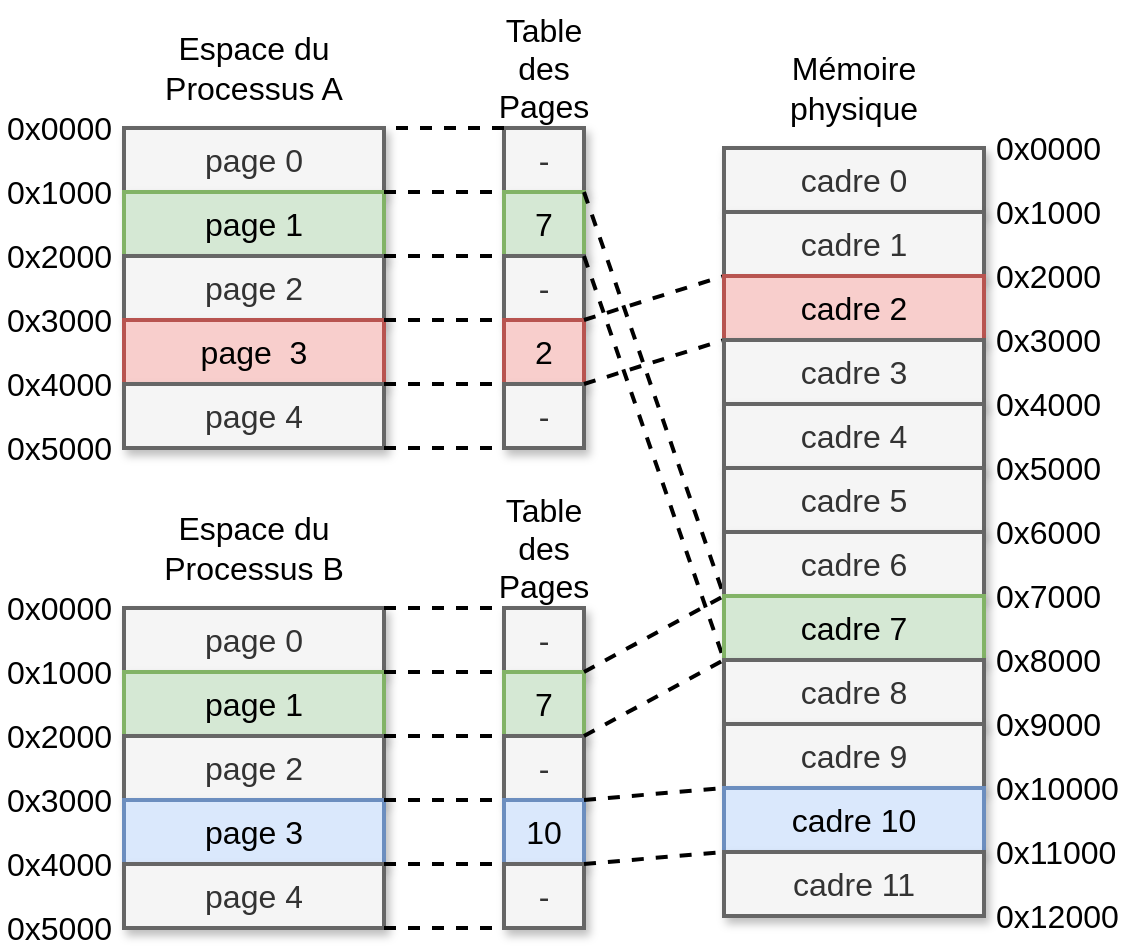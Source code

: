 <mxfile version="27.0.9">
  <diagram name="Page-1" id="-_VZkfW9rMIznKhrZrfE">
    <mxGraphModel dx="1042" dy="639" grid="1" gridSize="10" guides="1" tooltips="1" connect="1" arrows="1" fold="1" page="1" pageScale="1" pageWidth="850" pageHeight="1100" math="0" shadow="0">
      <root>
        <mxCell id="0" />
        <mxCell id="1" parent="0" />
        <mxCell id="zNZISt4Ljxx41KLlrWgS-308" value="" style="shape=table;startSize=0;container=1;collapsible=0;childLayout=tableLayout;fontSize=16;strokeColor=none;fillColor=default;strokeWidth=2;swimlaneLine=1;perimeterSpacing=0;rowLines=0;columnLines=0;swimlaneHead=1;fillStyle=cross-hatch;" parent="1" vertex="1">
          <mxGeometry x="50" y="350" width="190" height="220" as="geometry" />
        </mxCell>
        <mxCell id="zNZISt4Ljxx41KLlrWgS-309" value="" style="shape=tableRow;horizontal=0;startSize=0;swimlaneHead=0;swimlaneBody=0;strokeColor=inherit;top=0;left=0;bottom=0;right=0;collapsible=0;dropTarget=0;fillColor=none;points=[[0,0.5],[1,0.5]];portConstraint=eastwest;fontSize=16;" parent="zNZISt4Ljxx41KLlrWgS-308" vertex="1">
          <mxGeometry width="190" height="60" as="geometry" />
        </mxCell>
        <mxCell id="zNZISt4Ljxx41KLlrWgS-310" value="0x0000" style="shape=partialRectangle;html=1;whiteSpace=wrap;connectable=0;strokeColor=inherit;overflow=hidden;fillColor=none;top=1;left=1;bottom=1;right=1;pointerEvents=1;fontSize=16;strokeWidth=12;shadow=0;expand=1;verticalAlign=bottom;align=right;spacingBottom=-10;spacing=0;spacingRight=6;" parent="zNZISt4Ljxx41KLlrWgS-309" vertex="1">
          <mxGeometry width="60" height="60" as="geometry">
            <mxRectangle width="60" height="60" as="alternateBounds" />
          </mxGeometry>
        </mxCell>
        <mxCell id="zNZISt4Ljxx41KLlrWgS-311" value="Espace du Processus B" style="shape=partialRectangle;html=1;whiteSpace=wrap;connectable=0;strokeColor=inherit;overflow=visible;fillColor=none;top=1;left=1;bottom=1;right=1;pointerEvents=1;fontSize=16;strokeWidth=2;verticalAlign=middle;" parent="zNZISt4Ljxx41KLlrWgS-309" vertex="1">
          <mxGeometry x="60" width="130" height="60" as="geometry">
            <mxRectangle width="130" height="60" as="alternateBounds" />
          </mxGeometry>
        </mxCell>
        <mxCell id="zNZISt4Ljxx41KLlrWgS-312" value="" style="shape=tableRow;horizontal=0;startSize=0;swimlaneHead=0;swimlaneBody=0;strokeColor=inherit;top=0;left=0;bottom=0;right=0;collapsible=0;dropTarget=0;fillColor=none;portConstraint=eastwest;fontSize=16;swimlaneFillColor=none;points=[[0,0,0,0,0],[0,0.5,0,0,0],[0,1,0,0,0],[0.5,0,0,0,0],[0.5,1,0,0,0],[1,0,0,0,0],[1,0.5,0,0,0],[1,1,0,0,0]];" parent="zNZISt4Ljxx41KLlrWgS-308" vertex="1">
          <mxGeometry y="60" width="190" height="32" as="geometry" />
        </mxCell>
        <mxCell id="zNZISt4Ljxx41KLlrWgS-313" value="0x1000" style="shape=partialRectangle;html=1;whiteSpace=wrap;connectable=0;strokeColor=default;overflow=hidden;fillColor=none;top=0;left=0;bottom=0;right=0;pointerEvents=1;fontSize=16;strokeWidth=3;align=right;verticalAlign=bottom;spacing=0;spacingRight=6;spacingBottom=-10;" parent="zNZISt4Ljxx41KLlrWgS-312" vertex="1">
          <mxGeometry width="60" height="32" as="geometry">
            <mxRectangle width="60" height="32" as="alternateBounds" />
          </mxGeometry>
        </mxCell>
        <mxCell id="zNZISt4Ljxx41KLlrWgS-314" value="page 0" style="shape=partialRectangle;html=1;whiteSpace=wrap;connectable=0;strokeColor=#666666;overflow=hidden;fillColor=#f5f5f5;top=1;left=1;bottom=1;right=1;pointerEvents=1;fontSize=16;strokeWidth=2;fontColor=#333333;shadow=1;" parent="zNZISt4Ljxx41KLlrWgS-312" vertex="1">
          <mxGeometry x="60" width="130" height="32" as="geometry">
            <mxRectangle width="130" height="32" as="alternateBounds" />
          </mxGeometry>
        </mxCell>
        <mxCell id="zNZISt4Ljxx41KLlrWgS-315" style="shape=tableRow;horizontal=0;startSize=0;swimlaneHead=0;swimlaneBody=0;strokeColor=inherit;top=0;left=0;bottom=0;right=0;collapsible=0;dropTarget=0;fillColor=none;portConstraint=eastwest;fontSize=16;swimlaneFillColor=none;points=[[0,0,0,0,0],[0,0.5,0,0,0],[0,1,0,0,0],[0.5,0,0,0,0],[0.5,1,0,0,0],[1,0,0,0,0],[1,0.5,0,0,0],[1,1,0,0,0]];" parent="zNZISt4Ljxx41KLlrWgS-308" vertex="1">
          <mxGeometry y="92" width="190" height="32" as="geometry" />
        </mxCell>
        <mxCell id="zNZISt4Ljxx41KLlrWgS-316" value="0x2000" style="shape=partialRectangle;html=1;whiteSpace=wrap;connectable=0;strokeColor=default;overflow=hidden;fillColor=none;top=0;left=0;bottom=0;right=0;pointerEvents=1;fontSize=16;strokeWidth=3;align=right;verticalAlign=bottom;spacing=0;spacingRight=6;spacingBottom=-10;" parent="zNZISt4Ljxx41KLlrWgS-315" vertex="1">
          <mxGeometry width="60" height="32" as="geometry">
            <mxRectangle width="60" height="32" as="alternateBounds" />
          </mxGeometry>
        </mxCell>
        <mxCell id="zNZISt4Ljxx41KLlrWgS-317" value="page 1" style="shape=partialRectangle;html=1;whiteSpace=wrap;connectable=0;strokeColor=#82b366;overflow=hidden;fillColor=#d5e8d4;top=1;left=1;bottom=1;right=1;pointerEvents=1;fontSize=16;strokeWidth=2;fillStyle=auto;comic=0;shadow=1;" parent="zNZISt4Ljxx41KLlrWgS-315" vertex="1">
          <mxGeometry x="60" width="130" height="32" as="geometry">
            <mxRectangle width="130" height="32" as="alternateBounds" />
          </mxGeometry>
        </mxCell>
        <mxCell id="zNZISt4Ljxx41KLlrWgS-318" style="shape=tableRow;horizontal=0;startSize=0;swimlaneHead=0;swimlaneBody=0;strokeColor=inherit;top=0;left=0;bottom=0;right=0;collapsible=0;dropTarget=0;fillColor=none;portConstraint=eastwest;fontSize=16;swimlaneFillColor=none;points=[[0,0,0,0,0],[0,0.5,0,0,0],[0,1,0,0,0],[0.5,0,0,0,0],[0.5,1,0,0,0],[1,0,0,0,0],[1,0.5,0,0,0],[1,1,0,0,0]];" parent="zNZISt4Ljxx41KLlrWgS-308" vertex="1">
          <mxGeometry y="124" width="190" height="32" as="geometry" />
        </mxCell>
        <mxCell id="zNZISt4Ljxx41KLlrWgS-319" value="0x3000" style="shape=partialRectangle;html=1;whiteSpace=wrap;connectable=0;strokeColor=default;overflow=hidden;fillColor=none;top=0;left=0;bottom=0;right=0;pointerEvents=1;fontSize=16;strokeWidth=3;align=right;verticalAlign=bottom;spacing=0;spacingRight=6;spacingBottom=-10;" parent="zNZISt4Ljxx41KLlrWgS-318" vertex="1">
          <mxGeometry width="60" height="32" as="geometry">
            <mxRectangle width="60" height="32" as="alternateBounds" />
          </mxGeometry>
        </mxCell>
        <mxCell id="zNZISt4Ljxx41KLlrWgS-320" value="page 2" style="shape=partialRectangle;html=1;whiteSpace=wrap;connectable=0;strokeColor=#666666;overflow=hidden;fillColor=#f5f5f5;top=1;left=1;bottom=1;right=1;pointerEvents=1;fontSize=16;strokeWidth=2;fontColor=#333333;shadow=1;" parent="zNZISt4Ljxx41KLlrWgS-318" vertex="1">
          <mxGeometry x="60" width="130" height="32" as="geometry">
            <mxRectangle width="130" height="32" as="alternateBounds" />
          </mxGeometry>
        </mxCell>
        <mxCell id="zNZISt4Ljxx41KLlrWgS-321" style="shape=tableRow;horizontal=0;startSize=0;swimlaneHead=0;swimlaneBody=0;strokeColor=inherit;top=0;left=0;bottom=0;right=0;collapsible=0;dropTarget=0;fillColor=none;portConstraint=eastwest;fontSize=16;swimlaneFillColor=none;points=[[0,0,0,0,0],[0,0.5,0,0,0],[0,1,0,0,0],[0.5,0,0,0,0],[0.5,1,0,0,0],[1,0,0,0,0],[1,0.5,0,0,0],[1,1,0,0,0]];" parent="zNZISt4Ljxx41KLlrWgS-308" vertex="1">
          <mxGeometry y="156" width="190" height="32" as="geometry" />
        </mxCell>
        <mxCell id="zNZISt4Ljxx41KLlrWgS-322" value="0x4000" style="shape=partialRectangle;html=1;whiteSpace=wrap;connectable=0;strokeColor=default;overflow=hidden;fillColor=none;top=0;left=0;bottom=0;right=0;pointerEvents=1;fontSize=16;strokeWidth=3;align=right;verticalAlign=bottom;spacing=0;spacingRight=6;spacingBottom=-10;" parent="zNZISt4Ljxx41KLlrWgS-321" vertex="1">
          <mxGeometry width="60" height="32" as="geometry">
            <mxRectangle width="60" height="32" as="alternateBounds" />
          </mxGeometry>
        </mxCell>
        <mxCell id="zNZISt4Ljxx41KLlrWgS-323" value="page 3" style="shape=partialRectangle;html=1;whiteSpace=wrap;connectable=0;strokeColor=#6c8ebf;overflow=hidden;fillColor=#dae8fc;top=1;left=1;bottom=1;right=1;pointerEvents=1;fontSize=16;strokeWidth=2;shadow=1;" parent="zNZISt4Ljxx41KLlrWgS-321" vertex="1">
          <mxGeometry x="60" width="130" height="32" as="geometry">
            <mxRectangle width="130" height="32" as="alternateBounds" />
          </mxGeometry>
        </mxCell>
        <mxCell id="zNZISt4Ljxx41KLlrWgS-324" style="shape=tableRow;horizontal=0;startSize=0;swimlaneHead=0;swimlaneBody=0;strokeColor=inherit;top=0;left=0;bottom=0;right=0;collapsible=0;dropTarget=0;fillColor=none;portConstraint=eastwest;fontSize=16;swimlaneFillColor=none;points=[[0,0,0,0,0],[0,0.5,0,0,0],[0,1,0,0,0],[0.5,0,0,0,0],[0.5,1,0,0,0],[1,0,0,0,0],[1,0.5,0,0,0],[1,1,0,0,0]];" parent="zNZISt4Ljxx41KLlrWgS-308" vertex="1">
          <mxGeometry y="188" width="190" height="32" as="geometry" />
        </mxCell>
        <mxCell id="zNZISt4Ljxx41KLlrWgS-325" value="0x5000" style="shape=partialRectangle;html=1;whiteSpace=wrap;connectable=0;strokeColor=default;overflow=hidden;fillColor=none;top=0;left=0;bottom=0;right=0;pointerEvents=1;fontSize=16;strokeWidth=3;align=right;verticalAlign=bottom;spacing=0;spacingRight=6;spacingBottom=-10;" parent="zNZISt4Ljxx41KLlrWgS-324" vertex="1">
          <mxGeometry width="60" height="32" as="geometry">
            <mxRectangle width="60" height="32" as="alternateBounds" />
          </mxGeometry>
        </mxCell>
        <mxCell id="zNZISt4Ljxx41KLlrWgS-326" value="page 4" style="shape=partialRectangle;html=1;whiteSpace=wrap;connectable=0;strokeColor=#666666;overflow=hidden;fillColor=#f5f5f5;top=1;left=1;bottom=1;right=1;pointerEvents=1;fontSize=16;strokeWidth=2;fontColor=#333333;shadow=1;" parent="zNZISt4Ljxx41KLlrWgS-324" vertex="1">
          <mxGeometry x="60" width="130" height="32" as="geometry">
            <mxRectangle width="130" height="32" as="alternateBounds" />
          </mxGeometry>
        </mxCell>
        <mxCell id="zNZISt4Ljxx41KLlrWgS-327" value="" style="shape=table;startSize=0;container=1;collapsible=0;childLayout=tableLayout;fontSize=16;strokeColor=none;fillColor=none;strokeWidth=2;swimlaneLine=1;perimeterSpacing=0;rowLines=0;columnLines=0;swimlaneHead=1;shadow=1;" parent="1" vertex="1">
          <mxGeometry x="300" y="350" width="40" height="220" as="geometry" />
        </mxCell>
        <mxCell id="zNZISt4Ljxx41KLlrWgS-328" value="" style="shape=tableRow;horizontal=0;startSize=0;swimlaneHead=0;swimlaneBody=0;strokeColor=inherit;top=0;left=0;bottom=0;right=0;collapsible=0;dropTarget=0;fillColor=none;points=[[0,0.5],[1,0.5]];portConstraint=eastwest;fontSize=16;" parent="zNZISt4Ljxx41KLlrWgS-327" vertex="1">
          <mxGeometry width="40" height="60" as="geometry" />
        </mxCell>
        <mxCell id="zNZISt4Ljxx41KLlrWgS-329" value="Table des Pages" style="shape=partialRectangle;connectable=0;strokeColor=inherit;overflow=visible;fillColor=none;top=1;left=1;bottom=1;right=1;pointerEvents=1;fontSize=16;strokeWidth=2;whiteSpace=wrap;html=1;verticalAlign=middle;" parent="zNZISt4Ljxx41KLlrWgS-328" vertex="1">
          <mxGeometry width="40" height="60" as="geometry">
            <mxRectangle width="40" height="60" as="alternateBounds" />
          </mxGeometry>
        </mxCell>
        <mxCell id="zNZISt4Ljxx41KLlrWgS-330" value="" style="shape=tableRow;horizontal=0;startSize=0;swimlaneHead=0;swimlaneBody=0;strokeColor=inherit;top=0;left=0;bottom=0;right=0;collapsible=0;dropTarget=0;fillColor=none;portConstraint=eastwest;fontSize=16;swimlaneFillColor=none;points=[[0,0,0,0,0],[0,0.5,0,0,0],[0,1,0,0,0],[0.5,0,0,0,0],[0.5,1,0,0,0],[1,0,0,0,0],[1,0.5,0,0,0],[1,1,0,0,0]];" parent="zNZISt4Ljxx41KLlrWgS-327" vertex="1">
          <mxGeometry y="60" width="40" height="32" as="geometry" />
        </mxCell>
        <mxCell id="zNZISt4Ljxx41KLlrWgS-331" value="-" style="shape=partialRectangle;html=1;whiteSpace=wrap;connectable=0;strokeColor=#666666;overflow=hidden;fillColor=#f5f5f5;top=1;left=1;bottom=1;right=1;pointerEvents=1;fontSize=16;strokeWidth=2;fontColor=#333333;shadow=1;" parent="zNZISt4Ljxx41KLlrWgS-330" vertex="1">
          <mxGeometry width="40" height="32" as="geometry">
            <mxRectangle width="40" height="32" as="alternateBounds" />
          </mxGeometry>
        </mxCell>
        <mxCell id="zNZISt4Ljxx41KLlrWgS-332" style="shape=tableRow;horizontal=0;startSize=0;swimlaneHead=0;swimlaneBody=0;strokeColor=inherit;top=0;left=0;bottom=0;right=0;collapsible=0;dropTarget=0;fillColor=none;portConstraint=eastwest;fontSize=16;swimlaneFillColor=none;points=[[0,0,0,0,0],[0,0.5,0,0,0],[0,1,0,0,0],[0.5,0,0,0,0],[0.5,1,0,0,0],[1,0,0,0,0],[1,0.5,0,0,0],[1,1,0,0,0]];" parent="zNZISt4Ljxx41KLlrWgS-327" vertex="1">
          <mxGeometry y="92" width="40" height="32" as="geometry" />
        </mxCell>
        <mxCell id="zNZISt4Ljxx41KLlrWgS-333" value="7" style="shape=partialRectangle;html=1;whiteSpace=wrap;connectable=0;strokeColor=#82b366;overflow=hidden;fillColor=#d5e8d4;top=1;left=1;bottom=1;right=1;pointerEvents=1;fontSize=16;strokeWidth=2;shadow=1;" parent="zNZISt4Ljxx41KLlrWgS-332" vertex="1">
          <mxGeometry width="40" height="32" as="geometry">
            <mxRectangle width="40" height="32" as="alternateBounds" />
          </mxGeometry>
        </mxCell>
        <mxCell id="zNZISt4Ljxx41KLlrWgS-334" style="shape=tableRow;horizontal=0;startSize=0;swimlaneHead=0;swimlaneBody=0;strokeColor=inherit;top=0;left=0;bottom=0;right=0;collapsible=0;dropTarget=0;fillColor=none;portConstraint=eastwest;fontSize=16;swimlaneFillColor=none;points=[[0,0,0,0,0],[0,0.5,0,0,0],[0,1,0,0,0],[0.5,0,0,0,0],[0.5,1,0,0,0],[1,0,0,0,0],[1,0.5,0,0,0],[1,1,0,0,0]];" parent="zNZISt4Ljxx41KLlrWgS-327" vertex="1">
          <mxGeometry y="124" width="40" height="32" as="geometry" />
        </mxCell>
        <mxCell id="zNZISt4Ljxx41KLlrWgS-335" value="-" style="shape=partialRectangle;html=1;whiteSpace=wrap;connectable=0;strokeColor=#666666;overflow=hidden;fillColor=#f5f5f5;top=1;left=1;bottom=1;right=1;pointerEvents=1;fontSize=16;strokeWidth=2;fontColor=#333333;shadow=1;" parent="zNZISt4Ljxx41KLlrWgS-334" vertex="1">
          <mxGeometry width="40" height="32" as="geometry">
            <mxRectangle width="40" height="32" as="alternateBounds" />
          </mxGeometry>
        </mxCell>
        <mxCell id="zNZISt4Ljxx41KLlrWgS-336" style="shape=tableRow;horizontal=0;startSize=0;swimlaneHead=0;swimlaneBody=0;strokeColor=inherit;top=0;left=0;bottom=0;right=0;collapsible=0;dropTarget=0;fillColor=none;portConstraint=eastwest;fontSize=16;swimlaneFillColor=none;points=[[0,0,0,0,0],[0,0.5,0,0,0],[0,1,0,0,0],[0.5,0,0,0,0],[0.5,1,0,0,0],[1,0,0,0,0],[1,0.5,0,0,0],[1,1,0,0,0]];" parent="zNZISt4Ljxx41KLlrWgS-327" vertex="1">
          <mxGeometry y="156" width="40" height="32" as="geometry" />
        </mxCell>
        <mxCell id="zNZISt4Ljxx41KLlrWgS-337" value="10" style="shape=partialRectangle;html=1;whiteSpace=wrap;connectable=0;strokeColor=#6c8ebf;overflow=hidden;fillColor=#dae8fc;top=1;left=1;bottom=1;right=1;pointerEvents=1;fontSize=16;strokeWidth=2;shadow=1;" parent="zNZISt4Ljxx41KLlrWgS-336" vertex="1">
          <mxGeometry width="40" height="32" as="geometry">
            <mxRectangle width="40" height="32" as="alternateBounds" />
          </mxGeometry>
        </mxCell>
        <mxCell id="zNZISt4Ljxx41KLlrWgS-338" style="shape=tableRow;horizontal=0;startSize=0;swimlaneHead=0;swimlaneBody=0;strokeColor=inherit;top=0;left=0;bottom=0;right=0;collapsible=0;dropTarget=0;fillColor=none;portConstraint=eastwest;fontSize=16;swimlaneFillColor=none;points=[[0,0,0,0,0],[0,0.5,0,0,0],[0,1,0,0,0],[0.5,0,0,0,0],[0.5,1,0,0,0],[1,0,0,0,0],[1,0.5,0,0,0],[1,1,0,0,0]];" parent="zNZISt4Ljxx41KLlrWgS-327" vertex="1">
          <mxGeometry y="188" width="40" height="32" as="geometry" />
        </mxCell>
        <mxCell id="zNZISt4Ljxx41KLlrWgS-339" value="-" style="shape=partialRectangle;html=1;whiteSpace=wrap;connectable=0;strokeColor=#666666;overflow=hidden;fillColor=#f5f5f5;top=1;left=1;bottom=1;right=1;pointerEvents=1;fontSize=16;strokeWidth=2;fontColor=#333333;shadow=1;" parent="zNZISt4Ljxx41KLlrWgS-338" vertex="1">
          <mxGeometry width="40" height="32" as="geometry">
            <mxRectangle width="40" height="32" as="alternateBounds" />
          </mxGeometry>
        </mxCell>
        <mxCell id="zNZISt4Ljxx41KLlrWgS-98" value="" style="shape=table;startSize=0;container=1;collapsible=0;childLayout=tableLayout;fontSize=16;strokeColor=none;fillColor=none;strokeWidth=2;swimlaneLine=1;perimeterSpacing=0;rowLines=0;columnLines=0;swimlaneHead=1;" parent="1" vertex="1">
          <mxGeometry x="50" y="110" width="190" height="220" as="geometry" />
        </mxCell>
        <mxCell id="zNZISt4Ljxx41KLlrWgS-99" value="" style="shape=tableRow;horizontal=0;startSize=0;swimlaneHead=0;swimlaneBody=0;strokeColor=inherit;top=0;left=0;bottom=0;right=0;collapsible=0;dropTarget=0;fillColor=none;points=[[0,0.5],[1,0.5]];portConstraint=eastwest;fontSize=16;" parent="zNZISt4Ljxx41KLlrWgS-98" vertex="1">
          <mxGeometry width="190" height="60" as="geometry" />
        </mxCell>
        <mxCell id="zNZISt4Ljxx41KLlrWgS-100" value="0x0000" style="shape=partialRectangle;html=1;whiteSpace=wrap;connectable=0;strokeColor=inherit;overflow=hidden;fillColor=none;top=1;left=1;bottom=1;right=1;pointerEvents=1;fontSize=16;strokeWidth=12;shadow=0;expand=1;verticalAlign=bottom;align=right;spacingBottom=-10;spacing=0;spacingRight=6;" parent="zNZISt4Ljxx41KLlrWgS-99" vertex="1">
          <mxGeometry width="60" height="60" as="geometry">
            <mxRectangle width="60" height="60" as="alternateBounds" />
          </mxGeometry>
        </mxCell>
        <mxCell id="zNZISt4Ljxx41KLlrWgS-101" value="Espace du Processus A" style="shape=partialRectangle;html=1;whiteSpace=wrap;connectable=0;strokeColor=inherit;overflow=visible;fillColor=none;top=1;left=1;bottom=1;right=1;pointerEvents=1;fontSize=16;strokeWidth=2;verticalAlign=middle;" parent="zNZISt4Ljxx41KLlrWgS-99" vertex="1">
          <mxGeometry x="60" width="130" height="60" as="geometry">
            <mxRectangle width="130" height="60" as="alternateBounds" />
          </mxGeometry>
        </mxCell>
        <mxCell id="zNZISt4Ljxx41KLlrWgS-103" value="" style="shape=tableRow;horizontal=0;startSize=0;swimlaneHead=0;swimlaneBody=0;strokeColor=inherit;top=0;left=0;bottom=0;right=0;collapsible=0;dropTarget=0;fillColor=none;portConstraint=eastwest;fontSize=16;swimlaneFillColor=none;points=[[0,0,0,0,0],[0,0.5,0,0,0],[0,1,0,0,0],[0.5,0,0,0,0],[0.5,1,0,0,0],[1,0,0,0,0],[1,0.5,0,0,0],[1,1,0,0,0]];" parent="zNZISt4Ljxx41KLlrWgS-98" vertex="1">
          <mxGeometry y="60" width="190" height="32" as="geometry" />
        </mxCell>
        <mxCell id="zNZISt4Ljxx41KLlrWgS-104" value="0x1000" style="shape=partialRectangle;html=1;whiteSpace=wrap;connectable=0;strokeColor=default;overflow=hidden;fillColor=none;top=0;left=0;bottom=0;right=0;pointerEvents=1;fontSize=16;strokeWidth=3;align=right;verticalAlign=bottom;spacing=0;spacingRight=6;spacingBottom=-10;" parent="zNZISt4Ljxx41KLlrWgS-103" vertex="1">
          <mxGeometry width="60" height="32" as="geometry">
            <mxRectangle width="60" height="32" as="alternateBounds" />
          </mxGeometry>
        </mxCell>
        <mxCell id="zNZISt4Ljxx41KLlrWgS-105" value="page 0" style="shape=partialRectangle;html=1;whiteSpace=wrap;connectable=0;strokeColor=#666666;overflow=hidden;fillColor=#f5f5f5;top=1;left=1;bottom=1;right=1;pointerEvents=1;fontSize=16;strokeWidth=2;shadow=1;fontColor=#333333;" parent="zNZISt4Ljxx41KLlrWgS-103" vertex="1">
          <mxGeometry x="60" width="130" height="32" as="geometry">
            <mxRectangle width="130" height="32" as="alternateBounds" />
          </mxGeometry>
        </mxCell>
        <mxCell id="zNZISt4Ljxx41KLlrWgS-235" style="shape=tableRow;horizontal=0;startSize=0;swimlaneHead=0;swimlaneBody=0;strokeColor=inherit;top=0;left=0;bottom=0;right=0;collapsible=0;dropTarget=0;fillColor=none;portConstraint=eastwest;fontSize=16;swimlaneFillColor=none;points=[[0,0,0,0,0],[0,0.5,0,0,0],[0,1,0,0,0],[0.5,0,0,0,0],[0.5,1,0,0,0],[1,0,0,0,0],[1,0.5,0,0,0],[1,1,0,0,0]];" parent="zNZISt4Ljxx41KLlrWgS-98" vertex="1">
          <mxGeometry y="92" width="190" height="32" as="geometry" />
        </mxCell>
        <mxCell id="zNZISt4Ljxx41KLlrWgS-236" value="0x2000" style="shape=partialRectangle;html=1;whiteSpace=wrap;connectable=0;strokeColor=default;overflow=hidden;fillColor=none;top=0;left=0;bottom=0;right=0;pointerEvents=1;fontSize=16;strokeWidth=3;align=right;verticalAlign=bottom;spacing=0;spacingRight=6;spacingBottom=-10;" parent="zNZISt4Ljxx41KLlrWgS-235" vertex="1">
          <mxGeometry width="60" height="32" as="geometry">
            <mxRectangle width="60" height="32" as="alternateBounds" />
          </mxGeometry>
        </mxCell>
        <mxCell id="zNZISt4Ljxx41KLlrWgS-237" value="page 1" style="shape=partialRectangle;html=1;whiteSpace=wrap;connectable=0;strokeColor=#82b366;overflow=hidden;fillColor=#d5e8d4;top=1;left=1;bottom=1;right=1;pointerEvents=1;fontSize=16;strokeWidth=2;shadow=1;" parent="zNZISt4Ljxx41KLlrWgS-235" vertex="1">
          <mxGeometry x="60" width="130" height="32" as="geometry">
            <mxRectangle width="130" height="32" as="alternateBounds" />
          </mxGeometry>
        </mxCell>
        <mxCell id="zNZISt4Ljxx41KLlrWgS-232" style="shape=tableRow;horizontal=0;startSize=0;swimlaneHead=0;swimlaneBody=0;strokeColor=inherit;top=0;left=0;bottom=0;right=0;collapsible=0;dropTarget=0;fillColor=none;portConstraint=eastwest;fontSize=16;swimlaneFillColor=none;points=[[0,0,0,0,0],[0,0.5,0,0,0],[0,1,0,0,0],[0.5,0,0,0,0],[0.5,1,0,0,0],[1,0,0,0,0],[1,0.5,0,0,0],[1,1,0,0,0]];" parent="zNZISt4Ljxx41KLlrWgS-98" vertex="1">
          <mxGeometry y="124" width="190" height="32" as="geometry" />
        </mxCell>
        <mxCell id="zNZISt4Ljxx41KLlrWgS-233" value="0x3000" style="shape=partialRectangle;html=1;whiteSpace=wrap;connectable=0;strokeColor=default;overflow=hidden;fillColor=none;top=0;left=0;bottom=0;right=0;pointerEvents=1;fontSize=16;strokeWidth=3;align=right;verticalAlign=bottom;spacing=0;spacingRight=6;spacingBottom=-10;" parent="zNZISt4Ljxx41KLlrWgS-232" vertex="1">
          <mxGeometry width="60" height="32" as="geometry">
            <mxRectangle width="60" height="32" as="alternateBounds" />
          </mxGeometry>
        </mxCell>
        <mxCell id="zNZISt4Ljxx41KLlrWgS-234" value="page 2" style="shape=partialRectangle;html=1;whiteSpace=wrap;connectable=0;strokeColor=#666666;overflow=hidden;fillColor=#f5f5f5;top=1;left=1;bottom=1;right=1;pointerEvents=1;fontSize=16;strokeWidth=2;fontColor=#333333;shadow=1;" parent="zNZISt4Ljxx41KLlrWgS-232" vertex="1">
          <mxGeometry x="60" width="130" height="32" as="geometry">
            <mxRectangle width="130" height="32" as="alternateBounds" />
          </mxGeometry>
        </mxCell>
        <mxCell id="zNZISt4Ljxx41KLlrWgS-229" style="shape=tableRow;horizontal=0;startSize=0;swimlaneHead=0;swimlaneBody=0;strokeColor=inherit;top=0;left=0;bottom=0;right=0;collapsible=0;dropTarget=0;fillColor=none;portConstraint=eastwest;fontSize=16;swimlaneFillColor=none;points=[[0,0,0,0,0],[0,0.5,0,0,0],[0,1,0,0,0],[0.5,0,0,0,0],[0.5,1,0,0,0],[1,0,0,0,0],[1,0.5,0,0,0],[1,1,0,0,0]];" parent="zNZISt4Ljxx41KLlrWgS-98" vertex="1">
          <mxGeometry y="156" width="190" height="32" as="geometry" />
        </mxCell>
        <mxCell id="zNZISt4Ljxx41KLlrWgS-230" value="0x4000" style="shape=partialRectangle;html=1;whiteSpace=wrap;connectable=0;strokeColor=default;overflow=hidden;fillColor=none;top=0;left=0;bottom=0;right=0;pointerEvents=1;fontSize=16;strokeWidth=3;align=right;verticalAlign=bottom;spacing=0;spacingRight=6;spacingBottom=-10;" parent="zNZISt4Ljxx41KLlrWgS-229" vertex="1">
          <mxGeometry width="60" height="32" as="geometry">
            <mxRectangle width="60" height="32" as="alternateBounds" />
          </mxGeometry>
        </mxCell>
        <mxCell id="zNZISt4Ljxx41KLlrWgS-231" value="page&amp;nbsp; 3" style="shape=partialRectangle;html=1;whiteSpace=wrap;connectable=0;strokeColor=#b85450;overflow=hidden;fillColor=#f8cecc;top=1;left=1;bottom=1;right=1;pointerEvents=1;fontSize=16;strokeWidth=2;shadow=1;" parent="zNZISt4Ljxx41KLlrWgS-229" vertex="1">
          <mxGeometry x="60" width="130" height="32" as="geometry">
            <mxRectangle width="130" height="32" as="alternateBounds" />
          </mxGeometry>
        </mxCell>
        <mxCell id="zNZISt4Ljxx41KLlrWgS-226" style="shape=tableRow;horizontal=0;startSize=0;swimlaneHead=0;swimlaneBody=0;strokeColor=inherit;top=0;left=0;bottom=0;right=0;collapsible=0;dropTarget=0;fillColor=none;portConstraint=eastwest;fontSize=16;swimlaneFillColor=none;points=[[0,0,0,0,0],[0,0.5,0,0,0],[0,1,0,0,0],[0.5,0,0,0,0],[0.5,1,0,0,0],[1,0,0,0,0],[1,0.5,0,0,0],[1,1,0,0,0]];" parent="zNZISt4Ljxx41KLlrWgS-98" vertex="1">
          <mxGeometry y="188" width="190" height="32" as="geometry" />
        </mxCell>
        <mxCell id="zNZISt4Ljxx41KLlrWgS-227" value="0x5000" style="shape=partialRectangle;html=1;whiteSpace=wrap;connectable=0;strokeColor=default;overflow=hidden;fillColor=none;top=0;left=0;bottom=0;right=0;pointerEvents=1;fontSize=16;strokeWidth=3;align=right;verticalAlign=bottom;spacing=0;spacingRight=6;spacingBottom=-10;" parent="zNZISt4Ljxx41KLlrWgS-226" vertex="1">
          <mxGeometry width="60" height="32" as="geometry">
            <mxRectangle width="60" height="32" as="alternateBounds" />
          </mxGeometry>
        </mxCell>
        <mxCell id="zNZISt4Ljxx41KLlrWgS-228" value="page 4" style="shape=partialRectangle;html=1;whiteSpace=wrap;connectable=0;strokeColor=#666666;overflow=hidden;fillColor=#f5f5f5;top=1;left=1;bottom=1;right=1;pointerEvents=1;fontSize=16;strokeWidth=2;fontColor=#333333;shadow=1;" parent="zNZISt4Ljxx41KLlrWgS-226" vertex="1">
          <mxGeometry x="60" width="130" height="32" as="geometry">
            <mxRectangle width="130" height="32" as="alternateBounds" />
          </mxGeometry>
        </mxCell>
        <mxCell id="zNZISt4Ljxx41KLlrWgS-238" value="" style="shape=table;startSize=0;container=1;collapsible=0;childLayout=tableLayout;fontSize=16;strokeColor=none;fillColor=none;strokeWidth=2;swimlaneLine=1;perimeterSpacing=0;rowLines=0;columnLines=0;swimlaneHead=1;shadow=1;" parent="1" vertex="1">
          <mxGeometry x="300" y="110" width="40" height="220" as="geometry" />
        </mxCell>
        <mxCell id="zNZISt4Ljxx41KLlrWgS-239" value="" style="shape=tableRow;horizontal=0;startSize=0;swimlaneHead=0;swimlaneBody=0;strokeColor=inherit;top=0;left=0;bottom=0;right=0;collapsible=0;dropTarget=0;fillColor=none;points=[[0,0.5],[1,0.5]];portConstraint=eastwest;fontSize=16;" parent="zNZISt4Ljxx41KLlrWgS-238" vertex="1">
          <mxGeometry width="40" height="60" as="geometry" />
        </mxCell>
        <mxCell id="zNZISt4Ljxx41KLlrWgS-241" value="Table des Pages" style="shape=partialRectangle;connectable=0;strokeColor=inherit;overflow=visible;fillColor=none;top=1;left=1;bottom=1;right=1;pointerEvents=1;fontSize=16;strokeWidth=2;whiteSpace=wrap;html=1;verticalAlign=middle;" parent="zNZISt4Ljxx41KLlrWgS-239" vertex="1">
          <mxGeometry width="40" height="60" as="geometry">
            <mxRectangle width="40" height="60" as="alternateBounds" />
          </mxGeometry>
        </mxCell>
        <mxCell id="zNZISt4Ljxx41KLlrWgS-242" value="" style="shape=tableRow;horizontal=0;startSize=0;swimlaneHead=0;swimlaneBody=0;strokeColor=inherit;top=0;left=0;bottom=0;right=0;collapsible=0;dropTarget=0;fillColor=none;portConstraint=eastwest;fontSize=16;swimlaneFillColor=none;points=[[0,0,0,0,0],[0,0.5,0,0,0],[0,1,0,0,0],[0.5,0,0,0,0],[0.5,1,0,0,0],[1,0,0,0,0],[1,0.5,0,0,0],[1,1,0,0,0]];shadow=1;" parent="zNZISt4Ljxx41KLlrWgS-238" vertex="1">
          <mxGeometry y="60" width="40" height="32" as="geometry" />
        </mxCell>
        <mxCell id="zNZISt4Ljxx41KLlrWgS-244" value="-" style="shape=partialRectangle;html=1;whiteSpace=wrap;connectable=0;strokeColor=#666666;overflow=hidden;fillColor=#f5f5f5;top=1;left=1;bottom=1;right=1;pointerEvents=1;fontSize=16;strokeWidth=2;shadow=1;fontColor=#333333;" parent="zNZISt4Ljxx41KLlrWgS-242" vertex="1">
          <mxGeometry width="40" height="32" as="geometry">
            <mxRectangle width="40" height="32" as="alternateBounds" />
          </mxGeometry>
        </mxCell>
        <mxCell id="zNZISt4Ljxx41KLlrWgS-245" style="shape=tableRow;horizontal=0;startSize=0;swimlaneHead=0;swimlaneBody=0;strokeColor=inherit;top=0;left=0;bottom=0;right=0;collapsible=0;dropTarget=0;fillColor=none;portConstraint=eastwest;fontSize=16;swimlaneFillColor=none;points=[[0,0,0,0,0],[0,0.5,0,0,0],[0,1,0,0,0],[0.5,0,0,0,0],[0.5,1,0,0,0],[1,0,0,0,0],[1,0.5,0,0,0],[1,1,0,0,0]];" parent="zNZISt4Ljxx41KLlrWgS-238" vertex="1">
          <mxGeometry y="92" width="40" height="32" as="geometry" />
        </mxCell>
        <mxCell id="zNZISt4Ljxx41KLlrWgS-247" value="7" style="shape=partialRectangle;html=1;whiteSpace=wrap;connectable=0;strokeColor=#82b366;overflow=hidden;fillColor=#d5e8d4;top=1;left=1;bottom=1;right=1;pointerEvents=1;fontSize=16;strokeWidth=2;shadow=1;" parent="zNZISt4Ljxx41KLlrWgS-245" vertex="1">
          <mxGeometry width="40" height="32" as="geometry">
            <mxRectangle width="40" height="32" as="alternateBounds" />
          </mxGeometry>
        </mxCell>
        <mxCell id="zNZISt4Ljxx41KLlrWgS-248" style="shape=tableRow;horizontal=0;startSize=0;swimlaneHead=0;swimlaneBody=0;strokeColor=inherit;top=0;left=0;bottom=0;right=0;collapsible=0;dropTarget=0;fillColor=none;portConstraint=eastwest;fontSize=16;swimlaneFillColor=none;points=[[0,0,0,0,0],[0,0.5,0,0,0],[0,1,0,0,0],[0.5,0,0,0,0],[0.5,1,0,0,0],[1,0,0,0,0],[1,0.5,0,0,0],[1,1,0,0,0]];" parent="zNZISt4Ljxx41KLlrWgS-238" vertex="1">
          <mxGeometry y="124" width="40" height="32" as="geometry" />
        </mxCell>
        <mxCell id="zNZISt4Ljxx41KLlrWgS-250" value="-" style="shape=partialRectangle;html=1;whiteSpace=wrap;connectable=0;strokeColor=#666666;overflow=hidden;fillColor=#f5f5f5;top=1;left=1;bottom=1;right=1;pointerEvents=1;fontSize=16;strokeWidth=2;fontColor=#333333;shadow=1;" parent="zNZISt4Ljxx41KLlrWgS-248" vertex="1">
          <mxGeometry width="40" height="32" as="geometry">
            <mxRectangle width="40" height="32" as="alternateBounds" />
          </mxGeometry>
        </mxCell>
        <mxCell id="zNZISt4Ljxx41KLlrWgS-251" style="shape=tableRow;horizontal=0;startSize=0;swimlaneHead=0;swimlaneBody=0;strokeColor=inherit;top=0;left=0;bottom=0;right=0;collapsible=0;dropTarget=0;fillColor=none;portConstraint=eastwest;fontSize=16;swimlaneFillColor=none;points=[[0,0,0,0,0],[0,0.5,0,0,0],[0,1,0,0,0],[0.5,0,0,0,0],[0.5,1,0,0,0],[1,0,0,0,0],[1,0.5,0,0,0],[1,1,0,0,0]];" parent="zNZISt4Ljxx41KLlrWgS-238" vertex="1">
          <mxGeometry y="156" width="40" height="32" as="geometry" />
        </mxCell>
        <mxCell id="zNZISt4Ljxx41KLlrWgS-253" value="2" style="shape=partialRectangle;html=1;whiteSpace=wrap;connectable=0;strokeColor=#b85450;overflow=hidden;fillColor=#f8cecc;top=1;left=1;bottom=1;right=1;pointerEvents=1;fontSize=16;strokeWidth=2;shadow=1;" parent="zNZISt4Ljxx41KLlrWgS-251" vertex="1">
          <mxGeometry width="40" height="32" as="geometry">
            <mxRectangle width="40" height="32" as="alternateBounds" />
          </mxGeometry>
        </mxCell>
        <mxCell id="zNZISt4Ljxx41KLlrWgS-254" style="shape=tableRow;horizontal=0;startSize=0;swimlaneHead=0;swimlaneBody=0;strokeColor=inherit;top=0;left=0;bottom=0;right=0;collapsible=0;dropTarget=0;fillColor=none;portConstraint=eastwest;fontSize=16;swimlaneFillColor=none;points=[[0,0,0,0,0],[0,0.5,0,0,0],[0,1,0,0,0],[0.5,0,0,0,0],[0.5,1,0,0,0],[1,0,0,0,0],[1,0.5,0,0,0],[1,1,0,0,0]];" parent="zNZISt4Ljxx41KLlrWgS-238" vertex="1">
          <mxGeometry y="188" width="40" height="32" as="geometry" />
        </mxCell>
        <mxCell id="zNZISt4Ljxx41KLlrWgS-256" value="-" style="shape=partialRectangle;html=1;whiteSpace=wrap;connectable=0;strokeColor=#666666;overflow=hidden;fillColor=#f5f5f5;top=1;left=1;bottom=1;right=1;pointerEvents=1;fontSize=16;strokeWidth=2;fontColor=#333333;shadow=1;" parent="zNZISt4Ljxx41KLlrWgS-254" vertex="1">
          <mxGeometry width="40" height="32" as="geometry">
            <mxRectangle width="40" height="32" as="alternateBounds" />
          </mxGeometry>
        </mxCell>
        <mxCell id="zNZISt4Ljxx41KLlrWgS-343" value="" style="endArrow=none;dashed=1;html=1;strokeWidth=2;rounded=0;entryX=0;entryY=0;entryDx=0;entryDy=0;entryPerimeter=0;exitX=1;exitY=0;exitDx=0;exitDy=0;exitPerimeter=0;" parent="1" source="zNZISt4Ljxx41KLlrWgS-332" target="fXymR2UoT7De_2XUW-Fo-44" edge="1">
          <mxGeometry width="50" height="50" relative="1" as="geometry">
            <mxPoint x="310" y="440" as="sourcePoint" />
            <mxPoint x="440" y="394" as="targetPoint" />
          </mxGeometry>
        </mxCell>
        <mxCell id="zNZISt4Ljxx41KLlrWgS-344" value="" style="endArrow=none;dashed=1;html=1;strokeWidth=2;rounded=0;entryX=0;entryY=0;entryDx=0;entryDy=0;entryPerimeter=0;exitX=1;exitY=0;exitDx=0;exitDy=0;exitPerimeter=0;" parent="1" source="zNZISt4Ljxx41KLlrWgS-334" target="fXymR2UoT7De_2XUW-Fo-41" edge="1">
          <mxGeometry width="50" height="50" relative="1" as="geometry">
            <mxPoint x="440" y="478" as="sourcePoint" />
            <mxPoint x="440" y="426" as="targetPoint" />
          </mxGeometry>
        </mxCell>
        <mxCell id="zNZISt4Ljxx41KLlrWgS-345" value="" style="endArrow=none;dashed=1;html=1;strokeWidth=2;rounded=0;exitX=1;exitY=1;exitDx=0;exitDy=0;exitPerimeter=0;entryX=0;entryY=0;entryDx=0;entryDy=0;entryPerimeter=0;" parent="1" source="zNZISt4Ljxx41KLlrWgS-242" target="fXymR2UoT7De_2XUW-Fo-44" edge="1">
          <mxGeometry width="50" height="50" relative="1" as="geometry">
            <mxPoint x="480" y="458" as="sourcePoint" />
            <mxPoint x="440" y="394" as="targetPoint" />
          </mxGeometry>
        </mxCell>
        <mxCell id="zNZISt4Ljxx41KLlrWgS-347" value="" style="endArrow=none;dashed=1;html=1;strokeWidth=2;rounded=0;exitX=1;exitY=0;exitDx=0;exitDy=0;exitPerimeter=0;entryX=0;entryY=0;entryDx=0;entryDy=0;entryPerimeter=0;" parent="1" source="zNZISt4Ljxx41KLlrWgS-248" target="fXymR2UoT7De_2XUW-Fo-41" edge="1">
          <mxGeometry width="50" height="50" relative="1" as="geometry">
            <mxPoint x="480" y="280" as="sourcePoint" />
            <mxPoint x="440" y="426" as="targetPoint" />
          </mxGeometry>
        </mxCell>
        <mxCell id="zNZISt4Ljxx41KLlrWgS-352" value="" style="endArrow=none;dashed=1;html=1;strokeWidth=2;rounded=0;entryX=0;entryY=0;entryDx=0;entryDy=0;entryPerimeter=0;exitX=1;exitY=0;exitDx=0;exitDy=0;exitPerimeter=0;" parent="1" source="zNZISt4Ljxx41KLlrWgS-251" target="fXymR2UoT7De_2XUW-Fo-11" edge="1">
          <mxGeometry width="50" height="50" relative="1" as="geometry">
            <mxPoint x="425" y="230" as="sourcePoint" />
            <mxPoint x="440" y="234" as="targetPoint" />
          </mxGeometry>
        </mxCell>
        <mxCell id="zNZISt4Ljxx41KLlrWgS-353" value="" style="endArrow=none;dashed=1;html=1;strokeWidth=2;rounded=0;entryX=0;entryY=0;entryDx=0;entryDy=0;entryPerimeter=0;exitX=1;exitY=0;exitDx=0;exitDy=0;exitPerimeter=0;" parent="1" source="zNZISt4Ljxx41KLlrWgS-254" target="fXymR2UoT7De_2XUW-Fo-14" edge="1">
          <mxGeometry width="50" height="50" relative="1" as="geometry">
            <mxPoint x="430" y="252" as="sourcePoint" />
            <mxPoint x="440" y="266" as="targetPoint" />
          </mxGeometry>
        </mxCell>
        <mxCell id="zNZISt4Ljxx41KLlrWgS-356" value="" style="endArrow=none;dashed=1;html=1;strokeWidth=2;rounded=0;exitX=1;exitY=0;exitDx=0;exitDy=0;exitPerimeter=0;entryX=0;entryY=0;entryDx=0;entryDy=0;entryPerimeter=0;" parent="1" source="zNZISt4Ljxx41KLlrWgS-336" target="fXymR2UoT7De_2XUW-Fo-35" edge="1">
          <mxGeometry width="50" height="50" relative="1" as="geometry">
            <mxPoint x="330" y="500" as="sourcePoint" />
            <mxPoint x="440" y="490" as="targetPoint" />
          </mxGeometry>
        </mxCell>
        <mxCell id="zNZISt4Ljxx41KLlrWgS-357" value="" style="endArrow=none;dashed=1;html=1;strokeWidth=2;rounded=0;entryX=0;entryY=0;entryDx=0;entryDy=0;entryPerimeter=0;exitX=1;exitY=0;exitDx=0;exitDy=0;exitPerimeter=0;" parent="1" source="zNZISt4Ljxx41KLlrWgS-338" target="fXymR2UoT7De_2XUW-Fo-32" edge="1">
          <mxGeometry width="50" height="50" relative="1" as="geometry">
            <mxPoint x="460" y="556" as="sourcePoint" />
            <mxPoint x="440" y="522" as="targetPoint" />
          </mxGeometry>
        </mxCell>
        <mxCell id="zNZISt4Ljxx41KLlrWgS-341" value="" style="endArrow=none;dashed=1;html=1;strokeWidth=2;rounded=0;entryX=0;entryY=1;entryDx=0;entryDy=0;entryPerimeter=0;exitX=1;exitY=0;exitDx=0;exitDy=0;exitPerimeter=0;" parent="1" source="zNZISt4Ljxx41KLlrWgS-315" target="zNZISt4Ljxx41KLlrWgS-330" edge="1">
          <mxGeometry width="50" height="50" relative="1" as="geometry">
            <mxPoint x="270" y="510" as="sourcePoint" />
            <mxPoint x="320" y="460" as="targetPoint" />
          </mxGeometry>
        </mxCell>
        <mxCell id="zNZISt4Ljxx41KLlrWgS-342" value="" style="endArrow=none;dashed=1;html=1;strokeWidth=2;rounded=0;entryX=0;entryY=0;entryDx=0;entryDy=0;entryPerimeter=0;exitX=1;exitY=0;exitDx=0;exitDy=0;exitPerimeter=0;" parent="1" source="zNZISt4Ljxx41KLlrWgS-318" target="zNZISt4Ljxx41KLlrWgS-334" edge="1">
          <mxGeometry width="50" height="50" relative="1" as="geometry">
            <mxPoint x="280" y="510" as="sourcePoint" />
            <mxPoint x="410" y="510" as="targetPoint" />
          </mxGeometry>
        </mxCell>
        <mxCell id="zNZISt4Ljxx41KLlrWgS-354" value="" style="endArrow=none;dashed=1;html=1;strokeWidth=2;rounded=0;entryX=0;entryY=0;entryDx=0;entryDy=0;entryPerimeter=0;exitX=1;exitY=0;exitDx=0;exitDy=0;exitPerimeter=0;" parent="1" source="zNZISt4Ljxx41KLlrWgS-321" target="zNZISt4Ljxx41KLlrWgS-336" edge="1">
          <mxGeometry width="50" height="50" relative="1" as="geometry">
            <mxPoint x="310" y="500" as="sourcePoint" />
            <mxPoint x="440" y="500" as="targetPoint" />
          </mxGeometry>
        </mxCell>
        <mxCell id="zNZISt4Ljxx41KLlrWgS-355" value="" style="endArrow=none;dashed=1;html=1;strokeWidth=2;rounded=0;entryX=0;entryY=0;entryDx=0;entryDy=0;entryPerimeter=0;exitX=1;exitY=0;exitDx=0;exitDy=0;exitPerimeter=0;" parent="1" source="zNZISt4Ljxx41KLlrWgS-324" target="zNZISt4Ljxx41KLlrWgS-338" edge="1">
          <mxGeometry width="50" height="50" relative="1" as="geometry">
            <mxPoint x="310" y="510" as="sourcePoint" />
            <mxPoint x="440" y="510" as="targetPoint" />
          </mxGeometry>
        </mxCell>
        <mxCell id="zNZISt4Ljxx41KLlrWgS-257" value="" style="endArrow=none;dashed=1;html=1;strokeWidth=2;rounded=0;entryX=1;entryY=0;entryDx=0;entryDy=0;entryPerimeter=0;exitX=0;exitY=0;exitDx=0;exitDy=0;exitPerimeter=0;" parent="1" source="zNZISt4Ljxx41KLlrWgS-242" target="zNZISt4Ljxx41KLlrWgS-103" edge="1">
          <mxGeometry width="50" height="50" relative="1" as="geometry">
            <mxPoint x="400" y="280" as="sourcePoint" />
            <mxPoint x="450" y="230" as="targetPoint" />
          </mxGeometry>
        </mxCell>
        <mxCell id="zNZISt4Ljxx41KLlrWgS-258" value="" style="endArrow=none;dashed=1;html=1;strokeWidth=2;rounded=0;entryX=0;entryY=1;entryDx=0;entryDy=0;entryPerimeter=0;exitX=1;exitY=0;exitDx=0;exitDy=0;exitPerimeter=0;" parent="1" source="zNZISt4Ljxx41KLlrWgS-235" target="zNZISt4Ljxx41KLlrWgS-242" edge="1">
          <mxGeometry width="50" height="50" relative="1" as="geometry">
            <mxPoint x="270" y="270" as="sourcePoint" />
            <mxPoint x="320" y="220" as="targetPoint" />
          </mxGeometry>
        </mxCell>
        <mxCell id="zNZISt4Ljxx41KLlrWgS-350" value="" style="endArrow=none;dashed=1;html=1;strokeWidth=2;rounded=0;entryX=0;entryY=0;entryDx=0;entryDy=0;entryPerimeter=0;exitX=1;exitY=0;exitDx=0;exitDy=0;exitPerimeter=0;" parent="1" source="zNZISt4Ljxx41KLlrWgS-229" target="zNZISt4Ljxx41KLlrWgS-251" edge="1">
          <mxGeometry width="50" height="50" relative="1" as="geometry">
            <mxPoint x="290" y="240" as="sourcePoint" />
            <mxPoint x="420" y="240" as="targetPoint" />
          </mxGeometry>
        </mxCell>
        <mxCell id="zNZISt4Ljxx41KLlrWgS-351" value="" style="endArrow=none;dashed=1;html=1;strokeWidth=2;rounded=0;entryX=0;entryY=1;entryDx=0;entryDy=0;entryPerimeter=0;exitX=1;exitY=0;exitDx=0;exitDy=0;exitPerimeter=0;" parent="1" source="zNZISt4Ljxx41KLlrWgS-226" target="zNZISt4Ljxx41KLlrWgS-251" edge="1">
          <mxGeometry width="50" height="50" relative="1" as="geometry">
            <mxPoint x="290" y="280" as="sourcePoint" />
            <mxPoint x="420" y="280" as="targetPoint" />
          </mxGeometry>
        </mxCell>
        <mxCell id="zNZISt4Ljxx41KLlrWgS-358" value="" style="endArrow=none;dashed=1;html=1;strokeWidth=2;rounded=0;entryX=0;entryY=0;entryDx=0;entryDy=0;entryPerimeter=0;exitX=1;exitY=0;exitDx=0;exitDy=0;exitPerimeter=0;" parent="1" source="zNZISt4Ljxx41KLlrWgS-232" target="zNZISt4Ljxx41KLlrWgS-248" edge="1">
          <mxGeometry width="50" height="50" relative="1" as="geometry">
            <mxPoint x="270" y="200" as="sourcePoint" />
            <mxPoint x="340" y="200" as="targetPoint" />
          </mxGeometry>
        </mxCell>
        <mxCell id="zNZISt4Ljxx41KLlrWgS-359" value="" style="endArrow=none;dashed=1;html=1;strokeWidth=2;rounded=0;entryX=0;entryY=1;entryDx=0;entryDy=0;entryPerimeter=0;exitX=1;exitY=1;exitDx=0;exitDy=0;exitPerimeter=0;" parent="1" source="zNZISt4Ljxx41KLlrWgS-226" target="zNZISt4Ljxx41KLlrWgS-254" edge="1">
          <mxGeometry width="50" height="50" relative="1" as="geometry">
            <mxPoint x="270" y="350" as="sourcePoint" />
            <mxPoint x="340" y="350" as="targetPoint" />
          </mxGeometry>
        </mxCell>
        <mxCell id="zNZISt4Ljxx41KLlrWgS-360" value="" style="endArrow=none;dashed=1;html=1;strokeWidth=2;rounded=0;entryX=0;entryY=0;entryDx=0;entryDy=0;entryPerimeter=0;exitX=1;exitY=0;exitDx=0;exitDy=0;exitPerimeter=0;" parent="1" source="zNZISt4Ljxx41KLlrWgS-312" target="zNZISt4Ljxx41KLlrWgS-330" edge="1">
          <mxGeometry width="50" height="50" relative="1" as="geometry">
            <mxPoint x="260" y="430" as="sourcePoint" />
            <mxPoint x="330" y="430" as="targetPoint" />
          </mxGeometry>
        </mxCell>
        <mxCell id="zNZISt4Ljxx41KLlrWgS-361" value="" style="endArrow=none;dashed=1;html=1;strokeWidth=2;rounded=0;entryX=0;entryY=1;entryDx=0;entryDy=0;entryPerimeter=0;exitX=1;exitY=1;exitDx=0;exitDy=0;exitPerimeter=0;" parent="1" source="zNZISt4Ljxx41KLlrWgS-324" target="zNZISt4Ljxx41KLlrWgS-338" edge="1">
          <mxGeometry width="50" height="50" relative="1" as="geometry">
            <mxPoint x="270" y="630" as="sourcePoint" />
            <mxPoint x="340" y="630" as="targetPoint" />
          </mxGeometry>
        </mxCell>
        <mxCell id="fXymR2UoT7De_2XUW-Fo-1" value="" style="shape=table;startSize=0;container=1;collapsible=0;childLayout=tableLayout;fontSize=16;strokeColor=none;fillColor=none;strokeWidth=2;swimlaneLine=1;perimeterSpacing=0;rowLines=0;columnLines=0;swimlaneHead=1;" parent="1" vertex="1">
          <mxGeometry x="410" y="120" width="205" height="444" as="geometry" />
        </mxCell>
        <mxCell id="fXymR2UoT7De_2XUW-Fo-2" value="" style="shape=tableRow;horizontal=0;startSize=0;swimlaneHead=0;swimlaneBody=0;strokeColor=inherit;top=0;left=0;bottom=0;right=0;collapsible=0;dropTarget=0;fillColor=none;points=[[0,0.5],[1,0.5]];portConstraint=eastwest;fontSize=16;" parent="fXymR2UoT7De_2XUW-Fo-1" vertex="1">
          <mxGeometry width="205" height="60" as="geometry" />
        </mxCell>
        <mxCell id="fXymR2UoT7De_2XUW-Fo-3" value="Mémoire physique" style="shape=partialRectangle;html=1;whiteSpace=wrap;connectable=0;strokeColor=inherit;overflow=visible;fillColor=none;top=1;left=1;bottom=1;right=1;pointerEvents=1;fontSize=16;strokeWidth=2;verticalAlign=middle;" parent="fXymR2UoT7De_2XUW-Fo-2" vertex="1">
          <mxGeometry width="130" height="60" as="geometry">
            <mxRectangle width="130" height="60" as="alternateBounds" />
          </mxGeometry>
        </mxCell>
        <mxCell id="fXymR2UoT7De_2XUW-Fo-4" value="0x0000" style="shape=partialRectangle;html=1;whiteSpace=wrap;connectable=0;strokeColor=inherit;overflow=visible;fillColor=none;top=1;left=1;bottom=1;right=1;pointerEvents=1;fontSize=16;strokeWidth=2;verticalAlign=bottom;align=left;spacing=0;spacingLeft=6;spacingBottom=-10;" parent="fXymR2UoT7De_2XUW-Fo-2" vertex="1">
          <mxGeometry x="130" width="75" height="60" as="geometry">
            <mxRectangle width="75" height="60" as="alternateBounds" />
          </mxGeometry>
        </mxCell>
        <mxCell id="fXymR2UoT7De_2XUW-Fo-5" value="" style="shape=tableRow;horizontal=0;startSize=0;swimlaneHead=0;swimlaneBody=0;strokeColor=inherit;top=0;left=0;bottom=0;right=0;collapsible=0;dropTarget=0;fillColor=none;portConstraint=eastwest;fontSize=16;swimlaneFillColor=none;points=[[0,0,0,0,0],[0,0.5,0,0,0],[0,1,0,0,0],[0.5,0,0,0,0],[0.5,1,0,0,0],[1,0,0,0,0],[1,0.5,0,0,0],[1,1,0,0,0]];" parent="fXymR2UoT7De_2XUW-Fo-1" vertex="1">
          <mxGeometry y="60" width="205" height="32" as="geometry" />
        </mxCell>
        <mxCell id="fXymR2UoT7De_2XUW-Fo-6" value="cadre 0" style="shape=partialRectangle;html=1;whiteSpace=wrap;connectable=0;strokeColor=#666666;overflow=hidden;fillColor=#f5f5f5;top=1;left=1;bottom=1;right=1;pointerEvents=1;fontSize=16;strokeWidth=2;shadow=1;fontColor=#333333;" parent="fXymR2UoT7De_2XUW-Fo-5" vertex="1">
          <mxGeometry width="130" height="32" as="geometry">
            <mxRectangle width="130" height="32" as="alternateBounds" />
          </mxGeometry>
        </mxCell>
        <mxCell id="fXymR2UoT7De_2XUW-Fo-7" value="0x1000" style="shape=partialRectangle;html=1;whiteSpace=wrap;connectable=0;strokeColor=inherit;overflow=hidden;fillColor=none;top=1;left=1;bottom=1;right=1;pointerEvents=1;fontSize=16;strokeWidth=2;align=left;spacing=0;spacingLeft=6;spacingBottom=-10;verticalAlign=bottom;" parent="fXymR2UoT7De_2XUW-Fo-5" vertex="1">
          <mxGeometry x="130" width="75" height="32" as="geometry">
            <mxRectangle width="75" height="32" as="alternateBounds" />
          </mxGeometry>
        </mxCell>
        <mxCell id="fXymR2UoT7De_2XUW-Fo-8" style="shape=tableRow;horizontal=0;startSize=0;swimlaneHead=0;swimlaneBody=0;strokeColor=inherit;top=0;left=0;bottom=0;right=0;collapsible=0;dropTarget=0;fillColor=none;portConstraint=eastwest;fontSize=16;swimlaneFillColor=none;points=[[0,0,0,0,0],[0,0.5,0,0,0],[0,1,0,0,0],[0.5,0,0,0,0],[0.5,1,0,0,0],[1,0,0,0,0],[1,0.5,0,0,0],[1,1,0,0,0]];" parent="fXymR2UoT7De_2XUW-Fo-1" vertex="1">
          <mxGeometry y="92" width="205" height="32" as="geometry" />
        </mxCell>
        <mxCell id="fXymR2UoT7De_2XUW-Fo-9" value="cadre 1" style="shape=partialRectangle;html=1;whiteSpace=wrap;connectable=0;strokeColor=#666666;overflow=hidden;fillColor=#f5f5f5;top=1;left=1;bottom=1;right=1;pointerEvents=1;fontSize=16;strokeWidth=2;fontColor=#333333;shadow=1;" parent="fXymR2UoT7De_2XUW-Fo-8" vertex="1">
          <mxGeometry width="130" height="32" as="geometry">
            <mxRectangle width="130" height="32" as="alternateBounds" />
          </mxGeometry>
        </mxCell>
        <mxCell id="fXymR2UoT7De_2XUW-Fo-10" value="0x2000" style="shape=partialRectangle;html=1;whiteSpace=wrap;connectable=0;strokeColor=inherit;overflow=hidden;fillColor=none;top=1;left=1;bottom=1;right=1;pointerEvents=1;fontSize=16;strokeWidth=2;align=left;spacing=0;spacingLeft=6;spacingBottom=-10;verticalAlign=bottom;" parent="fXymR2UoT7De_2XUW-Fo-8" vertex="1">
          <mxGeometry x="130" width="75" height="32" as="geometry">
            <mxRectangle width="75" height="32" as="alternateBounds" />
          </mxGeometry>
        </mxCell>
        <mxCell id="fXymR2UoT7De_2XUW-Fo-11" style="shape=tableRow;horizontal=0;startSize=0;swimlaneHead=0;swimlaneBody=0;strokeColor=inherit;top=0;left=0;bottom=0;right=0;collapsible=0;dropTarget=0;fillColor=none;portConstraint=eastwest;fontSize=16;swimlaneFillColor=none;points=[[0,0,0,0,0],[0,0.5,0,0,0],[0,1,0,0,0],[0.5,0,0,0,0],[0.5,1,0,0,0],[1,0,0,0,0],[1,0.5,0,0,0],[1,1,0,0,0]];" parent="fXymR2UoT7De_2XUW-Fo-1" vertex="1">
          <mxGeometry y="124" width="205" height="32" as="geometry" />
        </mxCell>
        <mxCell id="fXymR2UoT7De_2XUW-Fo-12" value="cadre 2" style="shape=partialRectangle;html=1;whiteSpace=wrap;connectable=0;strokeColor=#b85450;overflow=hidden;fillColor=#f8cecc;top=1;left=1;bottom=1;right=1;pointerEvents=1;fontSize=16;strokeWidth=2;shadow=1;" parent="fXymR2UoT7De_2XUW-Fo-11" vertex="1">
          <mxGeometry width="130" height="32" as="geometry">
            <mxRectangle width="130" height="32" as="alternateBounds" />
          </mxGeometry>
        </mxCell>
        <mxCell id="fXymR2UoT7De_2XUW-Fo-13" value="0x3000" style="shape=partialRectangle;html=1;whiteSpace=wrap;connectable=0;strokeColor=inherit;overflow=hidden;fillColor=none;top=1;left=1;bottom=1;right=1;pointerEvents=1;fontSize=16;strokeWidth=2;align=left;spacing=0;spacingLeft=6;spacingBottom=-10;verticalAlign=bottom;" parent="fXymR2UoT7De_2XUW-Fo-11" vertex="1">
          <mxGeometry x="130" width="75" height="32" as="geometry">
            <mxRectangle width="75" height="32" as="alternateBounds" />
          </mxGeometry>
        </mxCell>
        <mxCell id="fXymR2UoT7De_2XUW-Fo-14" style="shape=tableRow;horizontal=0;startSize=0;swimlaneHead=0;swimlaneBody=0;strokeColor=inherit;top=0;left=0;bottom=0;right=0;collapsible=0;dropTarget=0;fillColor=none;portConstraint=eastwest;fontSize=16;swimlaneFillColor=none;points=[[0,0,0,0,0],[0,0.5,0,0,0],[0,1,0,0,0],[0.5,0,0,0,0],[0.5,1,0,0,0],[1,0,0,0,0],[1,0.5,0,0,0],[1,1,0,0,0]];" parent="fXymR2UoT7De_2XUW-Fo-1" vertex="1">
          <mxGeometry y="156" width="205" height="32" as="geometry" />
        </mxCell>
        <mxCell id="fXymR2UoT7De_2XUW-Fo-15" value="cadre 3" style="shape=partialRectangle;html=1;whiteSpace=wrap;connectable=0;strokeColor=#666666;overflow=hidden;fillColor=#f5f5f5;top=1;left=1;bottom=1;right=1;pointerEvents=1;fontSize=16;strokeWidth=2;fontColor=#333333;shadow=1;" parent="fXymR2UoT7De_2XUW-Fo-14" vertex="1">
          <mxGeometry width="130" height="32" as="geometry">
            <mxRectangle width="130" height="32" as="alternateBounds" />
          </mxGeometry>
        </mxCell>
        <mxCell id="fXymR2UoT7De_2XUW-Fo-16" value="0x4000" style="shape=partialRectangle;html=1;whiteSpace=wrap;connectable=0;strokeColor=inherit;overflow=hidden;fillColor=none;top=1;left=1;bottom=1;right=1;pointerEvents=1;fontSize=16;strokeWidth=2;align=left;spacing=0;spacingLeft=6;spacingBottom=-10;verticalAlign=bottom;" parent="fXymR2UoT7De_2XUW-Fo-14" vertex="1">
          <mxGeometry x="130" width="75" height="32" as="geometry">
            <mxRectangle width="75" height="32" as="alternateBounds" />
          </mxGeometry>
        </mxCell>
        <mxCell id="fXymR2UoT7De_2XUW-Fo-17" style="shape=tableRow;horizontal=0;startSize=0;swimlaneHead=0;swimlaneBody=0;strokeColor=inherit;top=0;left=0;bottom=0;right=0;collapsible=0;dropTarget=0;fillColor=none;portConstraint=eastwest;fontSize=16;swimlaneFillColor=none;points=[[0,0,0,0,0],[0,0.5,0,0,0],[0,1,0,0,0],[0.5,0,0,0,0],[0.5,1,0,0,0],[1,0,0,0,0],[1,0.5,0,0,0],[1,1,0,0,0]];" parent="fXymR2UoT7De_2XUW-Fo-1" vertex="1">
          <mxGeometry y="188" width="205" height="32" as="geometry" />
        </mxCell>
        <mxCell id="fXymR2UoT7De_2XUW-Fo-18" value="cadre 4" style="shape=partialRectangle;html=1;whiteSpace=wrap;connectable=0;strokeColor=#666666;overflow=hidden;fillColor=#f5f5f5;top=1;left=1;bottom=1;right=1;pointerEvents=1;fontSize=16;strokeWidth=2;shadow=1;fontColor=#333333;" parent="fXymR2UoT7De_2XUW-Fo-17" vertex="1">
          <mxGeometry width="130" height="32" as="geometry">
            <mxRectangle width="130" height="32" as="alternateBounds" />
          </mxGeometry>
        </mxCell>
        <mxCell id="fXymR2UoT7De_2XUW-Fo-19" value="0x5000" style="shape=partialRectangle;html=1;whiteSpace=wrap;connectable=0;strokeColor=inherit;overflow=hidden;fillColor=none;top=1;left=1;bottom=1;right=1;pointerEvents=1;fontSize=16;strokeWidth=2;align=left;spacing=0;spacingLeft=6;spacingBottom=-10;verticalAlign=bottom;" parent="fXymR2UoT7De_2XUW-Fo-17" vertex="1">
          <mxGeometry x="130" width="75" height="32" as="geometry">
            <mxRectangle width="75" height="32" as="alternateBounds" />
          </mxGeometry>
        </mxCell>
        <mxCell id="fXymR2UoT7De_2XUW-Fo-20" style="shape=tableRow;horizontal=0;startSize=0;swimlaneHead=0;swimlaneBody=0;strokeColor=inherit;top=0;left=0;bottom=0;right=0;collapsible=0;dropTarget=0;fillColor=none;portConstraint=eastwest;fontSize=16;swimlaneFillColor=none;points=[[0,0,0,0,0],[0,0.5,0,0,0],[0,1,0,0,0],[0.5,0,0,0,0],[0.5,1,0,0,0],[1,0,0,0,0],[1,0.5,0,0,0],[1,1,0,0,0]];" parent="fXymR2UoT7De_2XUW-Fo-1" vertex="1">
          <mxGeometry y="220" width="205" height="32" as="geometry" />
        </mxCell>
        <mxCell id="fXymR2UoT7De_2XUW-Fo-21" value="cadre 5" style="shape=partialRectangle;html=1;whiteSpace=wrap;connectable=0;strokeColor=#666666;overflow=hidden;fillColor=#f5f5f5;top=1;left=1;bottom=1;right=1;pointerEvents=1;fontSize=16;strokeWidth=2;fontColor=#333333;shadow=1;" parent="fXymR2UoT7De_2XUW-Fo-20" vertex="1">
          <mxGeometry width="130" height="32" as="geometry">
            <mxRectangle width="130" height="32" as="alternateBounds" />
          </mxGeometry>
        </mxCell>
        <mxCell id="fXymR2UoT7De_2XUW-Fo-22" value="0x6000" style="shape=partialRectangle;html=1;whiteSpace=wrap;connectable=0;strokeColor=inherit;overflow=hidden;fillColor=none;top=1;left=1;bottom=1;right=1;pointerEvents=1;fontSize=16;strokeWidth=2;align=left;spacing=0;spacingLeft=6;spacingBottom=-10;verticalAlign=bottom;" parent="fXymR2UoT7De_2XUW-Fo-20" vertex="1">
          <mxGeometry x="130" width="75" height="32" as="geometry">
            <mxRectangle width="75" height="32" as="alternateBounds" />
          </mxGeometry>
        </mxCell>
        <mxCell id="fXymR2UoT7De_2XUW-Fo-23" style="shape=tableRow;horizontal=0;startSize=0;swimlaneHead=0;swimlaneBody=0;strokeColor=inherit;top=0;left=0;bottom=0;right=0;collapsible=0;dropTarget=0;fillColor=none;portConstraint=eastwest;fontSize=16;swimlaneFillColor=none;points=[[0,0,0,0,0],[0,0.5,0,0,0],[0,1,0,0,0],[0.5,0,0,0,0],[0.5,1,0,0,0],[1,0,0,0,0],[1,0.5,0,0,0],[1,1,0,0,0]];" parent="fXymR2UoT7De_2XUW-Fo-1" vertex="1">
          <mxGeometry y="252" width="205" height="32" as="geometry" />
        </mxCell>
        <mxCell id="fXymR2UoT7De_2XUW-Fo-24" value="cadre 6" style="shape=partialRectangle;html=1;whiteSpace=wrap;connectable=0;strokeColor=#666666;overflow=hidden;fillColor=#f5f5f5;top=1;left=1;bottom=1;right=1;pointerEvents=1;fontSize=16;strokeWidth=2;shadow=1;fontColor=#333333;" parent="fXymR2UoT7De_2XUW-Fo-23" vertex="1">
          <mxGeometry width="130" height="32" as="geometry">
            <mxRectangle width="130" height="32" as="alternateBounds" />
          </mxGeometry>
        </mxCell>
        <mxCell id="fXymR2UoT7De_2XUW-Fo-25" value="0x7000" style="shape=partialRectangle;html=1;whiteSpace=wrap;connectable=0;strokeColor=inherit;overflow=hidden;fillColor=none;top=1;left=1;bottom=1;right=1;pointerEvents=1;fontSize=16;strokeWidth=2;align=left;spacing=0;spacingLeft=6;spacingBottom=-10;verticalAlign=bottom;" parent="fXymR2UoT7De_2XUW-Fo-23" vertex="1">
          <mxGeometry x="130" width="75" height="32" as="geometry">
            <mxRectangle width="75" height="32" as="alternateBounds" />
          </mxGeometry>
        </mxCell>
        <mxCell id="fXymR2UoT7De_2XUW-Fo-44" style="shape=tableRow;horizontal=0;startSize=0;swimlaneHead=0;swimlaneBody=0;strokeColor=inherit;top=0;left=0;bottom=0;right=0;collapsible=0;dropTarget=0;fillColor=none;portConstraint=eastwest;fontSize=16;swimlaneFillColor=none;points=[[0,0,0,0,0],[0,0.5,0,0,0],[0,1,0,0,0],[0.5,0,0,0,0],[0.5,1,0,0,0],[1,0,0,0,0],[1,0.5,0,0,0],[1,1,0,0,0]];" parent="fXymR2UoT7De_2XUW-Fo-1" vertex="1">
          <mxGeometry y="284" width="205" height="32" as="geometry" />
        </mxCell>
        <mxCell id="fXymR2UoT7De_2XUW-Fo-45" value="cadre 7" style="shape=partialRectangle;html=1;whiteSpace=wrap;connectable=0;strokeColor=#82b366;overflow=hidden;fillColor=#d5e8d4;top=1;left=1;bottom=1;right=1;pointerEvents=1;fontSize=16;strokeWidth=2;shadow=1;fillStyle=solid;" parent="fXymR2UoT7De_2XUW-Fo-44" vertex="1">
          <mxGeometry width="130" height="32" as="geometry">
            <mxRectangle width="130" height="32" as="alternateBounds" />
          </mxGeometry>
        </mxCell>
        <mxCell id="fXymR2UoT7De_2XUW-Fo-46" value="0x8000" style="shape=partialRectangle;html=1;whiteSpace=wrap;connectable=0;strokeColor=inherit;overflow=hidden;fillColor=none;top=1;left=1;bottom=1;right=1;pointerEvents=1;fontSize=16;strokeWidth=2;align=left;spacing=0;spacingLeft=6;spacingBottom=-10;verticalAlign=bottom;" parent="fXymR2UoT7De_2XUW-Fo-44" vertex="1">
          <mxGeometry x="130" width="75" height="32" as="geometry">
            <mxRectangle width="75" height="32" as="alternateBounds" />
          </mxGeometry>
        </mxCell>
        <mxCell id="fXymR2UoT7De_2XUW-Fo-41" style="shape=tableRow;horizontal=0;startSize=0;swimlaneHead=0;swimlaneBody=0;strokeColor=inherit;top=0;left=0;bottom=0;right=0;collapsible=0;dropTarget=0;fillColor=none;portConstraint=eastwest;fontSize=16;swimlaneFillColor=none;points=[[0,0,0,0,0],[0,0.5,0,0,0],[0,1,0,0,0],[0.5,0,0,0,0],[0.5,1,0,0,0],[1,0,0,0,0],[1,0.5,0,0,0],[1,1,0,0,0]];" parent="fXymR2UoT7De_2XUW-Fo-1" vertex="1">
          <mxGeometry y="316" width="205" height="32" as="geometry" />
        </mxCell>
        <mxCell id="fXymR2UoT7De_2XUW-Fo-42" value="cadre 8" style="shape=partialRectangle;html=1;whiteSpace=wrap;connectable=0;strokeColor=#666666;overflow=hidden;fillColor=#f5f5f5;top=1;left=1;bottom=1;right=1;pointerEvents=1;fontSize=16;strokeWidth=2;shadow=1;fontColor=#333333;" parent="fXymR2UoT7De_2XUW-Fo-41" vertex="1">
          <mxGeometry width="130" height="32" as="geometry">
            <mxRectangle width="130" height="32" as="alternateBounds" />
          </mxGeometry>
        </mxCell>
        <mxCell id="fXymR2UoT7De_2XUW-Fo-43" value="0x9000" style="shape=partialRectangle;html=1;whiteSpace=wrap;connectable=0;strokeColor=inherit;overflow=hidden;fillColor=none;top=1;left=1;bottom=1;right=1;pointerEvents=1;fontSize=16;strokeWidth=2;align=left;spacing=0;spacingLeft=6;spacingBottom=-10;verticalAlign=bottom;" parent="fXymR2UoT7De_2XUW-Fo-41" vertex="1">
          <mxGeometry x="130" width="75" height="32" as="geometry">
            <mxRectangle width="75" height="32" as="alternateBounds" />
          </mxGeometry>
        </mxCell>
        <mxCell id="fXymR2UoT7De_2XUW-Fo-38" style="shape=tableRow;horizontal=0;startSize=0;swimlaneHead=0;swimlaneBody=0;strokeColor=inherit;top=0;left=0;bottom=0;right=0;collapsible=0;dropTarget=0;fillColor=none;portConstraint=eastwest;fontSize=16;swimlaneFillColor=none;points=[[0,0,0,0,0],[0,0.5,0,0,0],[0,1,0,0,0],[0.5,0,0,0,0],[0.5,1,0,0,0],[1,0,0,0,0],[1,0.5,0,0,0],[1,1,0,0,0]];" parent="fXymR2UoT7De_2XUW-Fo-1" vertex="1">
          <mxGeometry y="348" width="205" height="32" as="geometry" />
        </mxCell>
        <mxCell id="fXymR2UoT7De_2XUW-Fo-39" value="cadre 9" style="shape=partialRectangle;html=1;whiteSpace=wrap;connectable=0;strokeColor=#666666;overflow=hidden;fillColor=#f5f5f5;top=1;left=1;bottom=1;right=1;pointerEvents=1;fontSize=16;strokeWidth=2;shadow=1;fontColor=#333333;" parent="fXymR2UoT7De_2XUW-Fo-38" vertex="1">
          <mxGeometry width="130" height="32" as="geometry">
            <mxRectangle width="130" height="32" as="alternateBounds" />
          </mxGeometry>
        </mxCell>
        <mxCell id="fXymR2UoT7De_2XUW-Fo-40" value="0x10000" style="shape=partialRectangle;html=1;whiteSpace=wrap;connectable=0;strokeColor=inherit;overflow=hidden;fillColor=none;top=1;left=1;bottom=1;right=1;pointerEvents=1;fontSize=16;strokeWidth=2;align=left;spacing=0;spacingLeft=6;spacingBottom=-10;verticalAlign=bottom;" parent="fXymR2UoT7De_2XUW-Fo-38" vertex="1">
          <mxGeometry x="130" width="75" height="32" as="geometry">
            <mxRectangle width="75" height="32" as="alternateBounds" />
          </mxGeometry>
        </mxCell>
        <mxCell id="fXymR2UoT7De_2XUW-Fo-35" style="shape=tableRow;horizontal=0;startSize=0;swimlaneHead=0;swimlaneBody=0;strokeColor=inherit;top=0;left=0;bottom=0;right=0;collapsible=0;dropTarget=0;fillColor=none;portConstraint=eastwest;fontSize=16;swimlaneFillColor=none;points=[[0,0,0,0,0],[0,0.5,0,0,0],[0,1,0,0,0],[0.5,0,0,0,0],[0.5,1,0,0,0],[1,0,0,0,0],[1,0.5,0,0,0],[1,1,0,0,0]];" parent="fXymR2UoT7De_2XUW-Fo-1" vertex="1">
          <mxGeometry y="380" width="205" height="32" as="geometry" />
        </mxCell>
        <mxCell id="fXymR2UoT7De_2XUW-Fo-36" value="cadre 10" style="shape=partialRectangle;html=1;whiteSpace=wrap;connectable=0;strokeColor=#6c8ebf;overflow=hidden;fillColor=#dae8fc;top=1;left=1;bottom=1;right=1;pointerEvents=1;fontSize=16;strokeWidth=2;shadow=1;" parent="fXymR2UoT7De_2XUW-Fo-35" vertex="1">
          <mxGeometry width="130" height="32" as="geometry">
            <mxRectangle width="130" height="32" as="alternateBounds" />
          </mxGeometry>
        </mxCell>
        <mxCell id="fXymR2UoT7De_2XUW-Fo-37" value="0x11000" style="shape=partialRectangle;html=1;whiteSpace=wrap;connectable=0;strokeColor=inherit;overflow=hidden;fillColor=none;top=1;left=1;bottom=1;right=1;pointerEvents=1;fontSize=16;strokeWidth=2;align=left;spacing=0;spacingLeft=6;spacingBottom=-10;verticalAlign=bottom;" parent="fXymR2UoT7De_2XUW-Fo-35" vertex="1">
          <mxGeometry x="130" width="75" height="32" as="geometry">
            <mxRectangle width="75" height="32" as="alternateBounds" />
          </mxGeometry>
        </mxCell>
        <mxCell id="fXymR2UoT7De_2XUW-Fo-32" style="shape=tableRow;horizontal=0;startSize=0;swimlaneHead=0;swimlaneBody=0;strokeColor=inherit;top=0;left=0;bottom=0;right=0;collapsible=0;dropTarget=0;fillColor=none;portConstraint=eastwest;fontSize=16;swimlaneFillColor=none;points=[[0,0,0,0,0],[0,0.5,0,0,0],[0,1,0,0,0],[0.5,0,0,0,0],[0.5,1,0,0,0],[1,0,0,0,0],[1,0.5,0,0,0],[1,1,0,0,0]];" parent="fXymR2UoT7De_2XUW-Fo-1" vertex="1">
          <mxGeometry y="412" width="205" height="32" as="geometry" />
        </mxCell>
        <mxCell id="fXymR2UoT7De_2XUW-Fo-33" value="cadre 11" style="shape=partialRectangle;html=1;whiteSpace=wrap;connectable=0;strokeColor=#666666;overflow=hidden;fillColor=#f5f5f5;top=1;left=1;bottom=1;right=1;pointerEvents=1;fontSize=16;strokeWidth=2;shadow=1;fontColor=#333333;" parent="fXymR2UoT7De_2XUW-Fo-32" vertex="1">
          <mxGeometry width="130" height="32" as="geometry">
            <mxRectangle width="130" height="32" as="alternateBounds" />
          </mxGeometry>
        </mxCell>
        <mxCell id="fXymR2UoT7De_2XUW-Fo-34" value="0x12000" style="shape=partialRectangle;html=1;whiteSpace=wrap;connectable=0;strokeColor=inherit;overflow=hidden;fillColor=none;top=1;left=1;bottom=1;right=1;pointerEvents=1;fontSize=16;strokeWidth=2;align=left;spacing=0;spacingLeft=6;spacingBottom=-10;verticalAlign=bottom;" parent="fXymR2UoT7De_2XUW-Fo-32" vertex="1">
          <mxGeometry x="130" width="75" height="32" as="geometry">
            <mxRectangle width="75" height="32" as="alternateBounds" />
          </mxGeometry>
        </mxCell>
      </root>
    </mxGraphModel>
  </diagram>
</mxfile>
